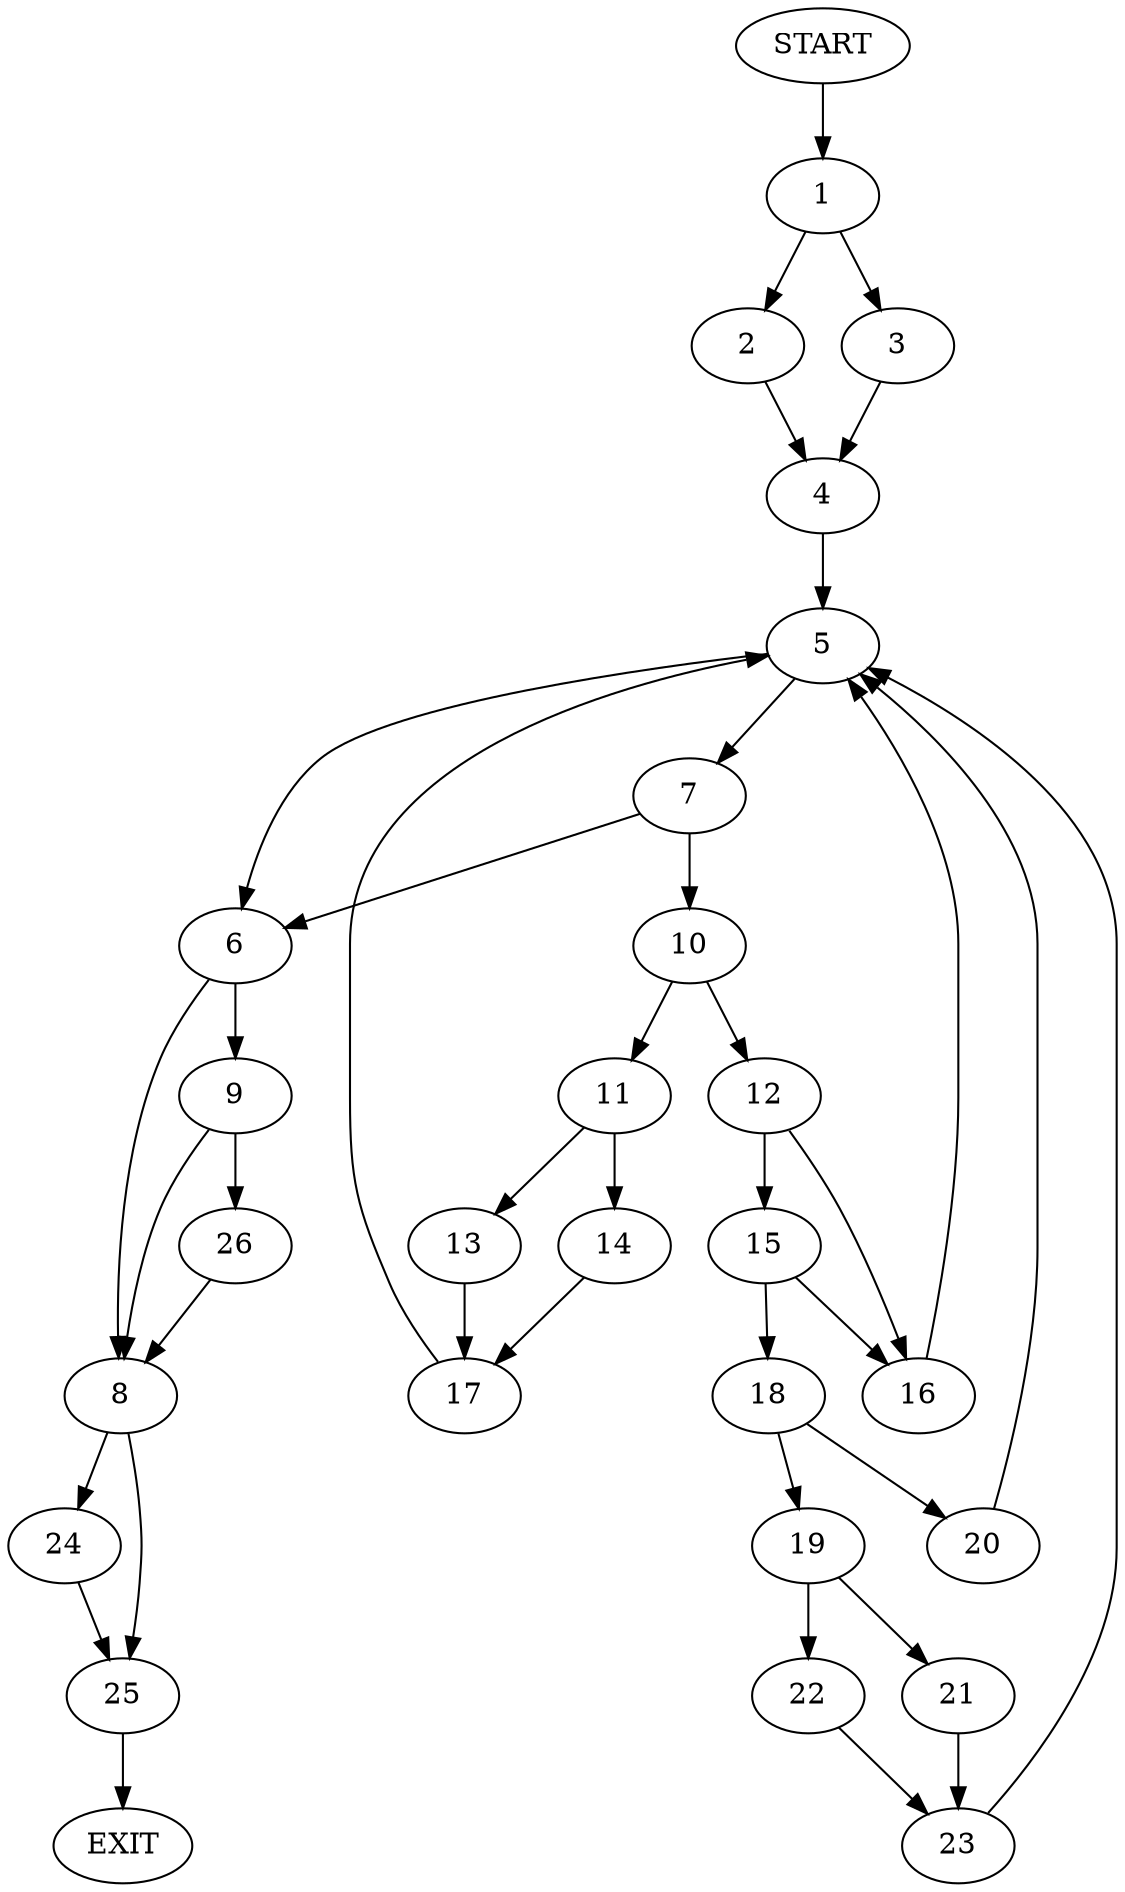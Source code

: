 digraph {
0 [label="START"];
1;
2;
3;
4;
5;
6;
7;
8;
9;
10;
11;
12;
13;
14;
15;
16;
17;
18;
19;
20;
21;
22;
23;
24;
25;
26;
27 [label="EXIT"];
0 -> 1;
1 -> 2;
1 -> 3;
3 -> 4;
2 -> 4;
4 -> 5;
5 -> 6;
5 -> 7;
6 -> 8;
6 -> 9;
7 -> 10;
7 -> 6;
10 -> 11;
10 -> 12;
11 -> 13;
11 -> 14;
12 -> 15;
12 -> 16;
14 -> 17;
13 -> 17;
17 -> 5;
16 -> 5;
15 -> 18;
15 -> 16;
18 -> 19;
18 -> 20;
19 -> 21;
19 -> 22;
20 -> 5;
21 -> 23;
22 -> 23;
23 -> 5;
8 -> 24;
8 -> 25;
9 -> 26;
9 -> 8;
26 -> 8;
24 -> 25;
25 -> 27;
}